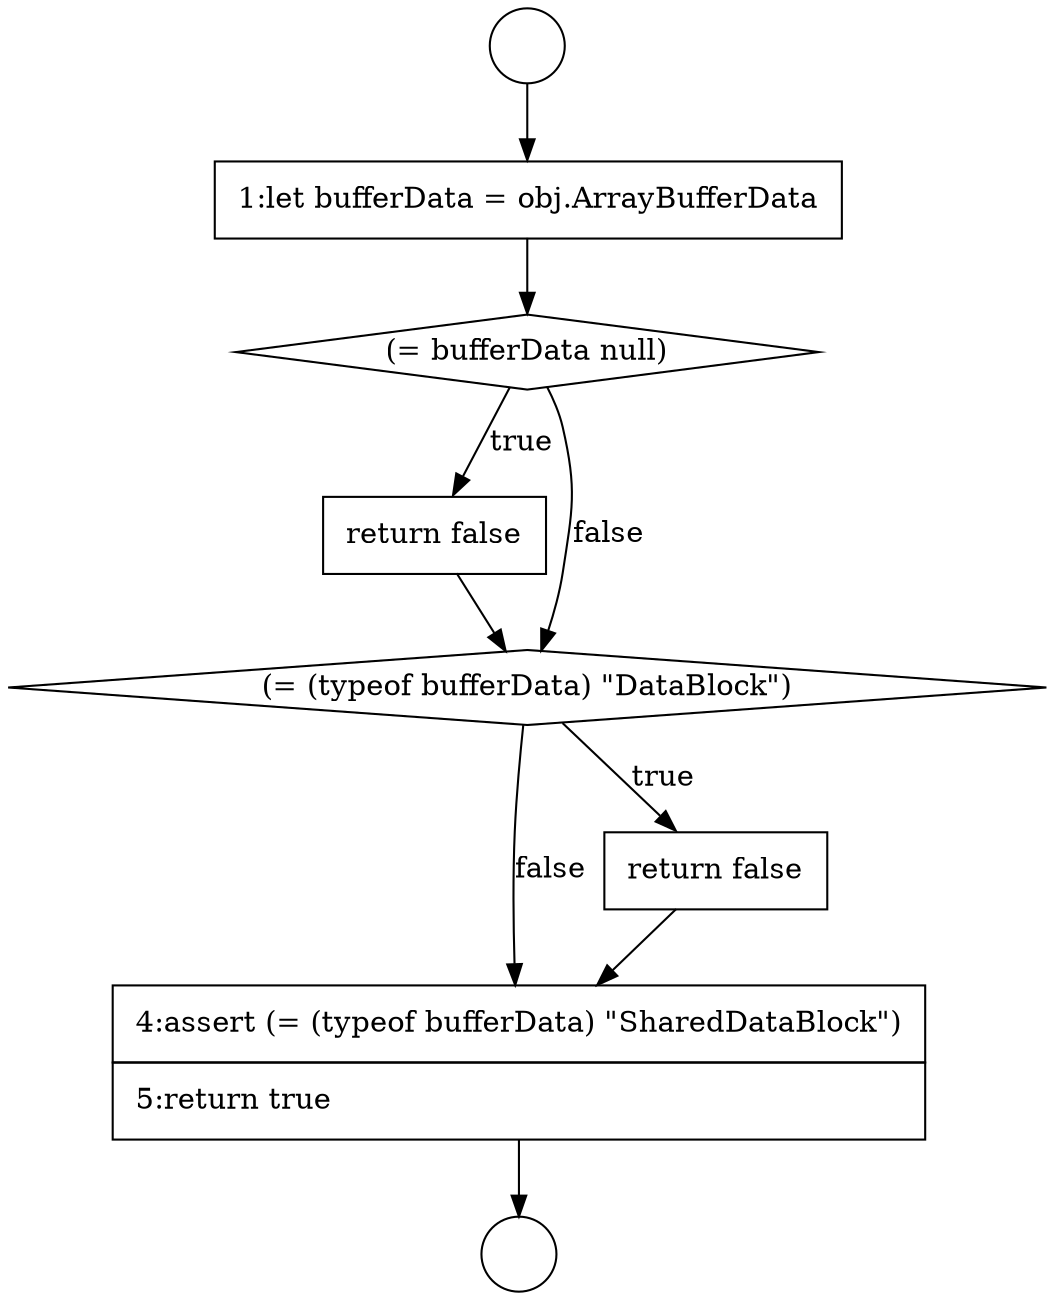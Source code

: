digraph {
  node17624 [shape=none, margin=0, label=<<font color="black">
    <table border="0" cellborder="1" cellspacing="0" cellpadding="10">
      <tr><td align="left">return false</td></tr>
    </table>
  </font>> color="black" fillcolor="white" style=filled]
  node17620 [shape=circle label=" " color="black" fillcolor="white" style=filled]
  node17627 [shape=none, margin=0, label=<<font color="black">
    <table border="0" cellborder="1" cellspacing="0" cellpadding="10">
      <tr><td align="left">4:assert (= (typeof bufferData) &quot;SharedDataBlock&quot;)</td></tr>
      <tr><td align="left">5:return true</td></tr>
    </table>
  </font>> color="black" fillcolor="white" style=filled]
  node17623 [shape=diamond, label=<<font color="black">(= bufferData null)</font>> color="black" fillcolor="white" style=filled]
  node17622 [shape=none, margin=0, label=<<font color="black">
    <table border="0" cellborder="1" cellspacing="0" cellpadding="10">
      <tr><td align="left">1:let bufferData = obj.ArrayBufferData</td></tr>
    </table>
  </font>> color="black" fillcolor="white" style=filled]
  node17625 [shape=diamond, label=<<font color="black">(= (typeof bufferData) &quot;DataBlock&quot;)</font>> color="black" fillcolor="white" style=filled]
  node17621 [shape=circle label=" " color="black" fillcolor="white" style=filled]
  node17626 [shape=none, margin=0, label=<<font color="black">
    <table border="0" cellborder="1" cellspacing="0" cellpadding="10">
      <tr><td align="left">return false</td></tr>
    </table>
  </font>> color="black" fillcolor="white" style=filled]
  node17625 -> node17626 [label=<<font color="black">true</font>> color="black"]
  node17625 -> node17627 [label=<<font color="black">false</font>> color="black"]
  node17620 -> node17622 [ color="black"]
  node17623 -> node17624 [label=<<font color="black">true</font>> color="black"]
  node17623 -> node17625 [label=<<font color="black">false</font>> color="black"]
  node17622 -> node17623 [ color="black"]
  node17624 -> node17625 [ color="black"]
  node17626 -> node17627 [ color="black"]
  node17627 -> node17621 [ color="black"]
}
